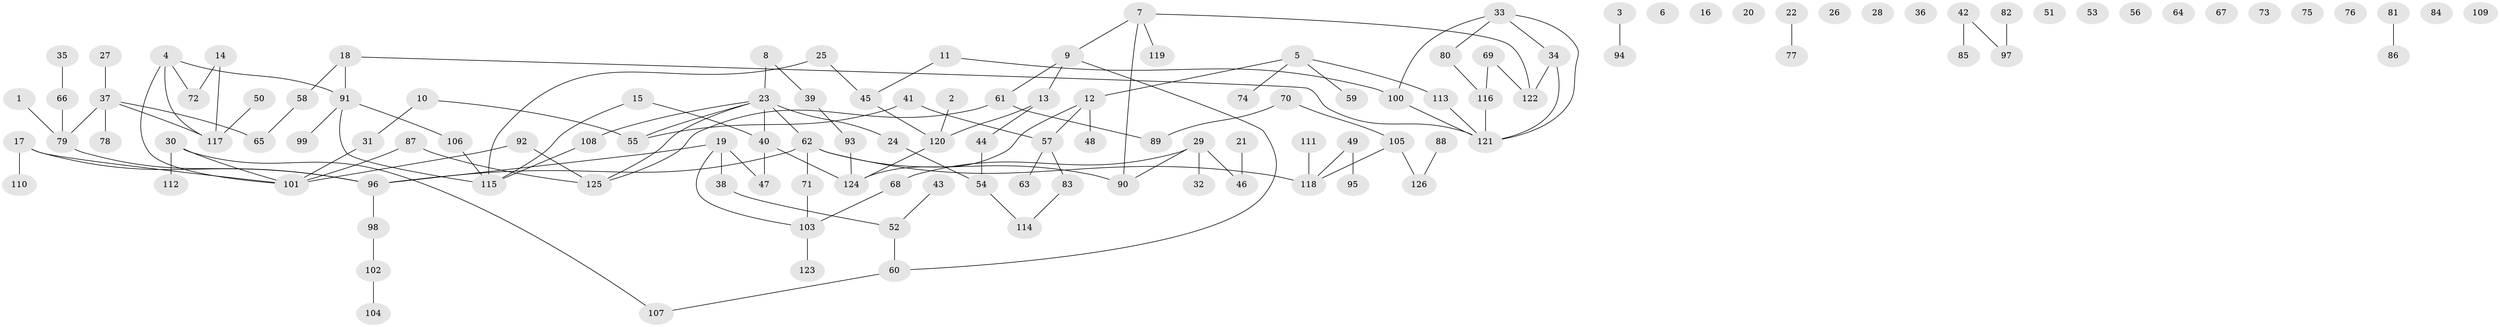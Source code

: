 // Generated by graph-tools (version 1.1) at 2025/12/03/09/25 04:12:51]
// undirected, 126 vertices, 134 edges
graph export_dot {
graph [start="1"]
  node [color=gray90,style=filled];
  1;
  2;
  3;
  4;
  5;
  6;
  7;
  8;
  9;
  10;
  11;
  12;
  13;
  14;
  15;
  16;
  17;
  18;
  19;
  20;
  21;
  22;
  23;
  24;
  25;
  26;
  27;
  28;
  29;
  30;
  31;
  32;
  33;
  34;
  35;
  36;
  37;
  38;
  39;
  40;
  41;
  42;
  43;
  44;
  45;
  46;
  47;
  48;
  49;
  50;
  51;
  52;
  53;
  54;
  55;
  56;
  57;
  58;
  59;
  60;
  61;
  62;
  63;
  64;
  65;
  66;
  67;
  68;
  69;
  70;
  71;
  72;
  73;
  74;
  75;
  76;
  77;
  78;
  79;
  80;
  81;
  82;
  83;
  84;
  85;
  86;
  87;
  88;
  89;
  90;
  91;
  92;
  93;
  94;
  95;
  96;
  97;
  98;
  99;
  100;
  101;
  102;
  103;
  104;
  105;
  106;
  107;
  108;
  109;
  110;
  111;
  112;
  113;
  114;
  115;
  116;
  117;
  118;
  119;
  120;
  121;
  122;
  123;
  124;
  125;
  126;
  1 -- 79;
  2 -- 120;
  3 -- 94;
  4 -- 72;
  4 -- 91;
  4 -- 101;
  4 -- 117;
  5 -- 12;
  5 -- 59;
  5 -- 74;
  5 -- 113;
  7 -- 9;
  7 -- 90;
  7 -- 119;
  7 -- 122;
  8 -- 23;
  8 -- 39;
  9 -- 13;
  9 -- 60;
  9 -- 61;
  10 -- 31;
  10 -- 55;
  11 -- 45;
  11 -- 100;
  12 -- 48;
  12 -- 57;
  12 -- 124;
  13 -- 44;
  13 -- 120;
  14 -- 72;
  14 -- 117;
  15 -- 40;
  15 -- 115;
  17 -- 96;
  17 -- 101;
  17 -- 110;
  18 -- 58;
  18 -- 91;
  18 -- 121;
  19 -- 38;
  19 -- 47;
  19 -- 96;
  19 -- 103;
  21 -- 46;
  22 -- 77;
  23 -- 24;
  23 -- 40;
  23 -- 55;
  23 -- 62;
  23 -- 108;
  23 -- 125;
  24 -- 54;
  25 -- 45;
  25 -- 115;
  27 -- 37;
  29 -- 32;
  29 -- 46;
  29 -- 68;
  29 -- 90;
  30 -- 101;
  30 -- 107;
  30 -- 112;
  31 -- 101;
  33 -- 34;
  33 -- 80;
  33 -- 100;
  33 -- 121;
  34 -- 121;
  34 -- 122;
  35 -- 66;
  37 -- 65;
  37 -- 78;
  37 -- 79;
  37 -- 117;
  38 -- 52;
  39 -- 93;
  40 -- 47;
  40 -- 124;
  41 -- 55;
  41 -- 57;
  42 -- 85;
  42 -- 97;
  43 -- 52;
  44 -- 54;
  45 -- 120;
  49 -- 95;
  49 -- 118;
  50 -- 117;
  52 -- 60;
  54 -- 114;
  57 -- 63;
  57 -- 83;
  58 -- 65;
  60 -- 107;
  61 -- 89;
  61 -- 125;
  62 -- 71;
  62 -- 90;
  62 -- 96;
  62 -- 118;
  66 -- 79;
  68 -- 103;
  69 -- 116;
  69 -- 122;
  70 -- 89;
  70 -- 105;
  71 -- 103;
  79 -- 96;
  80 -- 116;
  81 -- 86;
  82 -- 97;
  83 -- 114;
  87 -- 101;
  87 -- 125;
  88 -- 126;
  91 -- 99;
  91 -- 106;
  91 -- 115;
  92 -- 101;
  92 -- 125;
  93 -- 124;
  96 -- 98;
  98 -- 102;
  100 -- 121;
  102 -- 104;
  103 -- 123;
  105 -- 118;
  105 -- 126;
  106 -- 115;
  108 -- 115;
  111 -- 118;
  113 -- 121;
  116 -- 121;
  120 -- 124;
}
